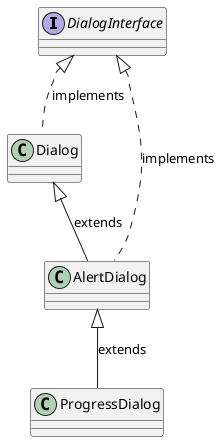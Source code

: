 @startuml

interface DialogInterface

class Dialog
DialogInterface <|.. Dialog : implements

class AlertDialog
Dialog <|-- AlertDialog : extends
DialogInterface <|.. AlertDialog : implements

class ProgressDialog
AlertDialog <|-- ProgressDialog : extends

@enduml